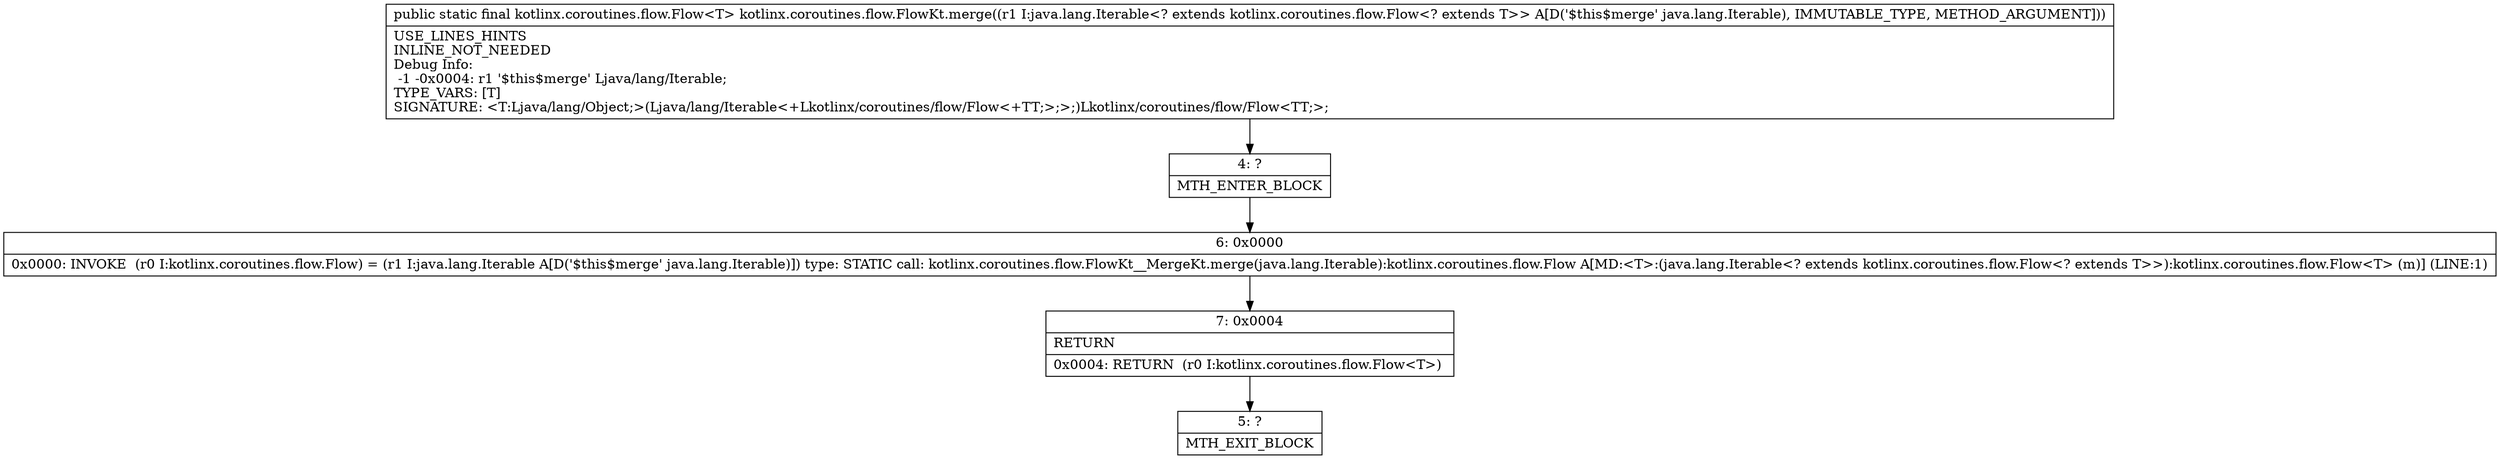 digraph "CFG forkotlinx.coroutines.flow.FlowKt.merge(Ljava\/lang\/Iterable;)Lkotlinx\/coroutines\/flow\/Flow;" {
Node_4 [shape=record,label="{4\:\ ?|MTH_ENTER_BLOCK\l}"];
Node_6 [shape=record,label="{6\:\ 0x0000|0x0000: INVOKE  (r0 I:kotlinx.coroutines.flow.Flow) = (r1 I:java.lang.Iterable A[D('$this$merge' java.lang.Iterable)]) type: STATIC call: kotlinx.coroutines.flow.FlowKt__MergeKt.merge(java.lang.Iterable):kotlinx.coroutines.flow.Flow A[MD:\<T\>:(java.lang.Iterable\<? extends kotlinx.coroutines.flow.Flow\<? extends T\>\>):kotlinx.coroutines.flow.Flow\<T\> (m)] (LINE:1)\l}"];
Node_7 [shape=record,label="{7\:\ 0x0004|RETURN\l|0x0004: RETURN  (r0 I:kotlinx.coroutines.flow.Flow\<T\>) \l}"];
Node_5 [shape=record,label="{5\:\ ?|MTH_EXIT_BLOCK\l}"];
MethodNode[shape=record,label="{public static final kotlinx.coroutines.flow.Flow\<T\> kotlinx.coroutines.flow.FlowKt.merge((r1 I:java.lang.Iterable\<? extends kotlinx.coroutines.flow.Flow\<? extends T\>\> A[D('$this$merge' java.lang.Iterable), IMMUTABLE_TYPE, METHOD_ARGUMENT]))  | USE_LINES_HINTS\lINLINE_NOT_NEEDED\lDebug Info:\l  \-1 \-0x0004: r1 '$this$merge' Ljava\/lang\/Iterable;\lTYPE_VARS: [T]\lSIGNATURE: \<T:Ljava\/lang\/Object;\>(Ljava\/lang\/Iterable\<+Lkotlinx\/coroutines\/flow\/Flow\<+TT;\>;\>;)Lkotlinx\/coroutines\/flow\/Flow\<TT;\>;\l}"];
MethodNode -> Node_4;Node_4 -> Node_6;
Node_6 -> Node_7;
Node_7 -> Node_5;
}

